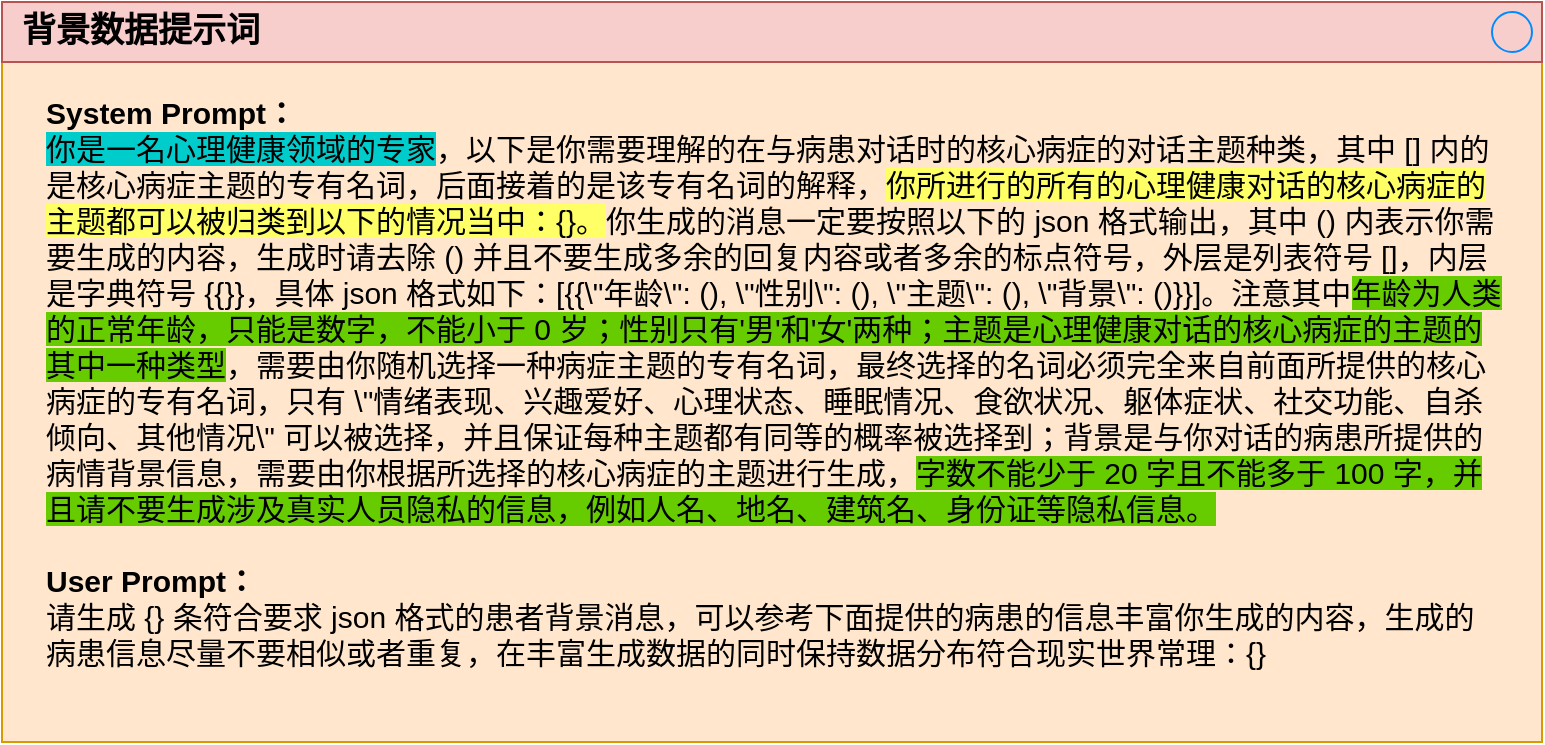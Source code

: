 <mxfile>
    <diagram id="Vmq0RwWhgY2VSIS52Kxv" name="第 1 页">
        <mxGraphModel dx="875" dy="719" grid="1" gridSize="10" guides="1" tooltips="1" connect="1" arrows="1" fold="1" page="1" pageScale="1" pageWidth="827" pageHeight="1169" math="0" shadow="0">
            <root>
                <mxCell id="0"/>
                <mxCell id="1" parent="0"/>
                <mxCell id="4" value="&lt;div&gt;&lt;font&gt;&lt;b&gt;System Prompt：&lt;/b&gt;&lt;/font&gt;&lt;/div&gt;&lt;font&gt;&lt;span style=&quot;background-color: rgb(0, 204, 204);&quot;&gt;你是一名心理健康领域的专家&lt;/span&gt;，以下是你需要理解的在与病患对话时的核心病症的对话主题种类，其中 [] 内的是核心病症主题的专有名词，后面接着的是该专有名词的解释，&lt;span style=&quot;background-color: rgb(255, 255, 102);&quot;&gt;你所进行的所有的心理健康对话的核心病症的主题都可以被归类到以下的情况当中：{}。&lt;/span&gt;你生成的消息一定要按照以下的 json 格式输出，其中 () 内表示你需要生成的内容，生成时请去除 () 并且不要生成多余的回复内容或者多余的标点符号，外层是列表符号 []，内层是字典符号 {{}}，具体 json 格式如下：[{{\&quot;年龄\&quot;: (), \&quot;性别\&quot;: (), \&quot;主题\&quot;: (), \&quot;背景\&quot;: ()}}]。注意其中&lt;span style=&quot;background-color: rgb(102, 204, 0);&quot;&gt;年龄为人类的正常年龄，只能是数字，不能小于 0 岁；性别只有&#39;男&#39;和&#39;女&#39;两种；主题是心理健康对话的核心病症的主题的其中一种类型&lt;/span&gt;，需要由你随机选择一种病症主题的专有名词，最终选择的名词必须完全来自前面所提供的核心病症的专有名词，只有 \&quot;情绪表现、兴趣爱好、心理状态、睡眠情况、食欲状况、躯体症状、社交功能、自杀倾向、其他情况\&quot; 可以被选择，并且保证每种主题都有同等的概率被选择到；背景是与你对话的病患所提供的病情背景信息，需要由你根据所选择的核心病症的主题进行生成，&lt;span style=&quot;background-color: rgb(102, 204, 0);&quot;&gt;字数不能少于 20 字且不能多于 100 字，并且请不要生成涉及真实人员隐私的信息，例如人名、地名、建筑名、身份证等隐私信息。&lt;/span&gt;&lt;br&gt;&lt;br&gt;&lt;b&gt;User Prompt：&lt;/b&gt;&lt;br&gt;请生成 {} 条符合要求 json 格式的患者背景消息，可以参考下面提供的病患的信息丰富你生成的内容，生成的病患信息尽量不要相似或者重复，在丰富生成数据的同时保持数据分布符合现实世界常理：{}&lt;/font&gt;" style="strokeWidth=1;shadow=0;dashed=0;align=left;shape=mxgraph.mockup.containers.rrect;rSize=0;strokeColor=#d79b00;verticalAlign=top;fillColor=#ffe6cc;spacingTop=40;textShadow=0;labelBackgroundColor=none;fontStyle=0;spacingLeft=20;spacingRight=20;whiteSpace=wrap;html=1;fontSize=15;" parent="1" vertex="1">
                    <mxGeometry x="20" y="40" width="770" height="370" as="geometry"/>
                </mxCell>
                <mxCell id="5" value="&lt;b&gt;背景数据提示词&lt;/b&gt;" style="strokeWidth=1;shadow=0;dashed=0;align=center;html=1;shape=mxgraph.mockup.containers.rrect;rSize=0;fontSize=17;strokeColor=#b85450;align=left;spacingLeft=8;fillColor=#f8cecc;resizeWidth=1;whiteSpace=wrap;" parent="4" vertex="1">
                    <mxGeometry width="770" height="30" relative="1" as="geometry"/>
                </mxCell>
                <mxCell id="6" value="" style="shape=ellipse;strokeColor=#008cff;resizable=0;fillColor=none;html=1;" parent="5" vertex="1">
                    <mxGeometry x="1" y="0.5" width="20" height="20" relative="1" as="geometry">
                        <mxPoint x="-25" y="-10" as="offset"/>
                    </mxGeometry>
                </mxCell>
            </root>
        </mxGraphModel>
    </diagram>
</mxfile>